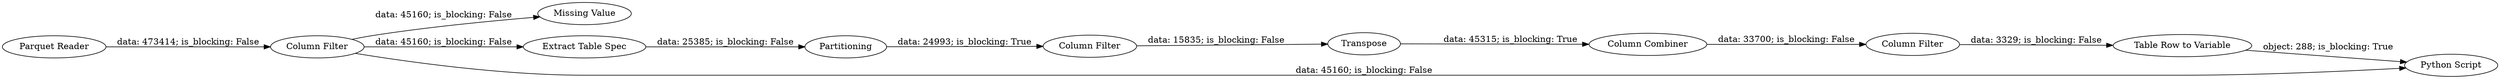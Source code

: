 digraph {
	"1236051891922268050_1888" [label="Column Filter"]
	"1236051891922268050_1885" [label="Table Row to Variable"]
	"1236051891922268050_1889" [label="Missing Value"]
	"1236051891922268050_2" [label="Extract Table Spec"]
	"1236051891922268050_1883" [label="Column Filter"]
	"1236051891922268050_1887" [label="Python Script"]
	"1236051891922268050_3" [label=Partitioning]
	"1236051891922268050_1882" [label="Column Combiner"]
	"1236051891922268050_4" [label="Column Filter"]
	"1236051891922268050_1881" [label=Transpose]
	"1236051891922268050_1" [label="Parquet Reader"]
	"1236051891922268050_1888" -> "1236051891922268050_1889" [label="data: 45160; is_blocking: False"]
	"1236051891922268050_1883" -> "1236051891922268050_1885" [label="data: 3329; is_blocking: False"]
	"1236051891922268050_3" -> "1236051891922268050_4" [label="data: 24993; is_blocking: True"]
	"1236051891922268050_1888" -> "1236051891922268050_1887" [label="data: 45160; is_blocking: False"]
	"1236051891922268050_1881" -> "1236051891922268050_1882" [label="data: 45315; is_blocking: True"]
	"1236051891922268050_1885" -> "1236051891922268050_1887" [label="object: 288; is_blocking: True"]
	"1236051891922268050_2" -> "1236051891922268050_3" [label="data: 25385; is_blocking: False"]
	"1236051891922268050_1882" -> "1236051891922268050_1883" [label="data: 33700; is_blocking: False"]
	"1236051891922268050_1" -> "1236051891922268050_1888" [label="data: 473414; is_blocking: False"]
	"1236051891922268050_1888" -> "1236051891922268050_2" [label="data: 45160; is_blocking: False"]
	"1236051891922268050_4" -> "1236051891922268050_1881" [label="data: 15835; is_blocking: False"]
	rankdir=LR
}
